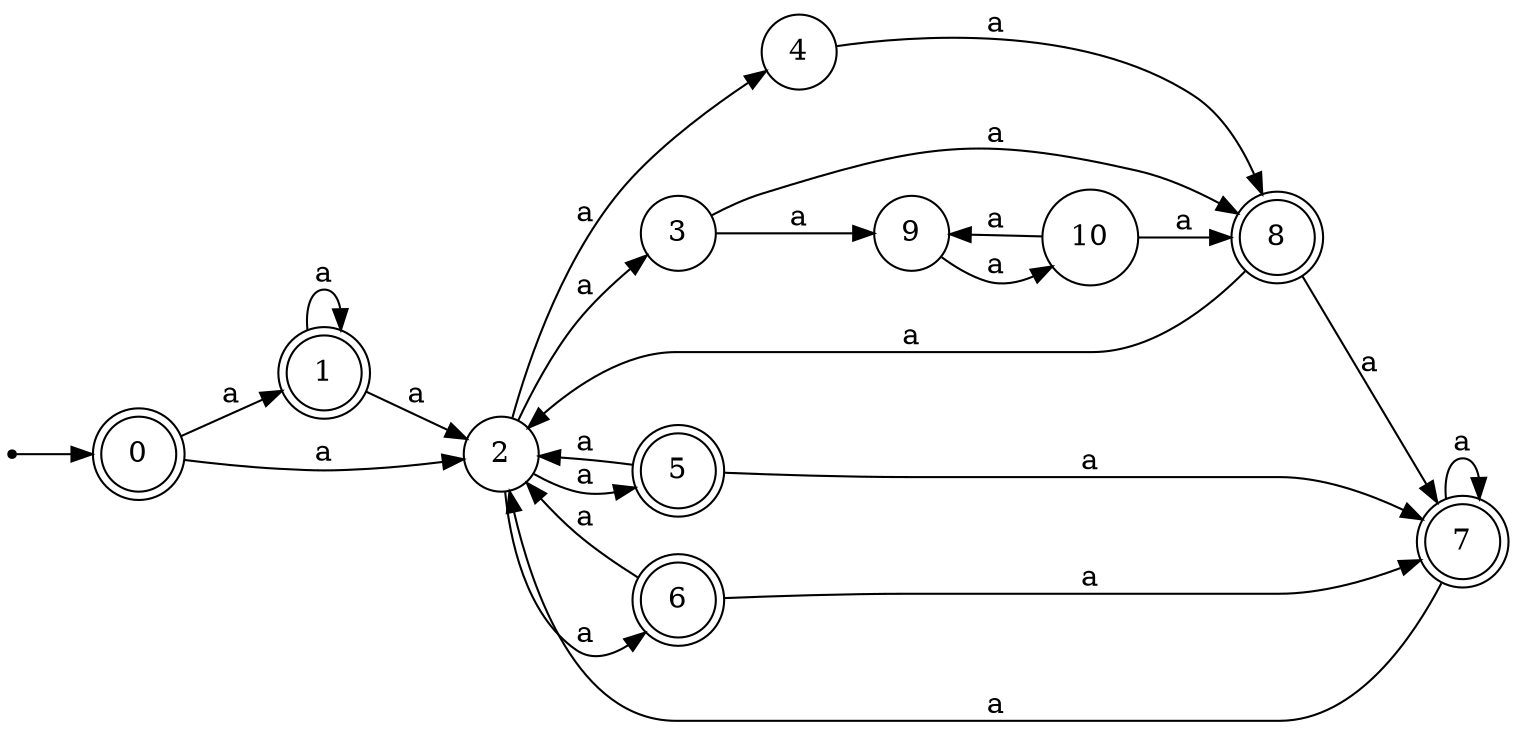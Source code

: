 digraph finite_state_machine {
rankdir=LR;
size="20,20";
node [shape = point]; "dummy0"
node [shape = doublecircle]; "0";"dummy0" -> "0";
node [shape = doublecircle]; "1";node [shape = circle]; "2";
node [shape = circle]; "3";
node [shape = circle]; "4";
node [shape = doublecircle]; "5";node [shape = doublecircle]; "6";node [shape = doublecircle]; "7";node [shape = doublecircle]; "8";node [shape = circle]; "9";
node [shape = circle]; "10";
"0" -> "1" [label = "a"];
 "0" -> "2" [label = "a"];
 "2" -> "3" [label = "a"];
 "2" -> "4" [label = "a"];
 "2" -> "5" [label = "a"];
 "2" -> "6" [label = "a"];
 "6" -> "2" [label = "a"];
 "6" -> "7" [label = "a"];
 "7" -> "2" [label = "a"];
 "7" -> "7" [label = "a"];
 "5" -> "2" [label = "a"];
 "5" -> "7" [label = "a"];
 "4" -> "8" [label = "a"];
 "8" -> "2" [label = "a"];
 "8" -> "7" [label = "a"];
 "3" -> "8" [label = "a"];
 "3" -> "9" [label = "a"];
 "9" -> "10" [label = "a"];
 "10" -> "8" [label = "a"];
 "10" -> "9" [label = "a"];
 "1" -> "1" [label = "a"];
 "1" -> "2" [label = "a"];
 }

